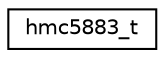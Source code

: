 digraph "Graphical Class Hierarchy"
{
  edge [fontname="Helvetica",fontsize="10",labelfontname="Helvetica",labelfontsize="10"];
  node [fontname="Helvetica",fontsize="10",shape=record];
  rankdir="LR";
  Node1 [label="hmc5883_t",height=0.2,width=0.4,color="black", fillcolor="white", style="filled",URL="$structhmc5883__t.html"];
}
